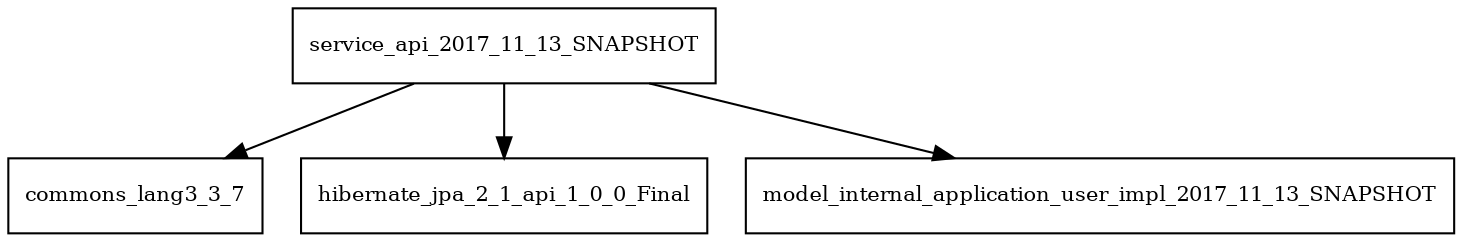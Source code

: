 digraph service_api_2017_11_13_SNAPSHOT_dependencies {
  node [shape = box, fontsize=10.0];
  service_api_2017_11_13_SNAPSHOT -> commons_lang3_3_7;
  service_api_2017_11_13_SNAPSHOT -> hibernate_jpa_2_1_api_1_0_0_Final;
  service_api_2017_11_13_SNAPSHOT -> model_internal_application_user_impl_2017_11_13_SNAPSHOT;
}
